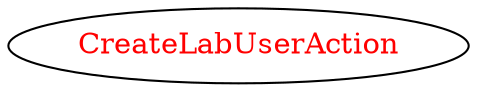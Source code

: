 digraph dependencyGraph {
 concentrate=true;
 ranksep="2.0";
 rankdir="LR"; 
 splines="ortho";
"CreateLabUserAction" [fontcolor="red"];
}